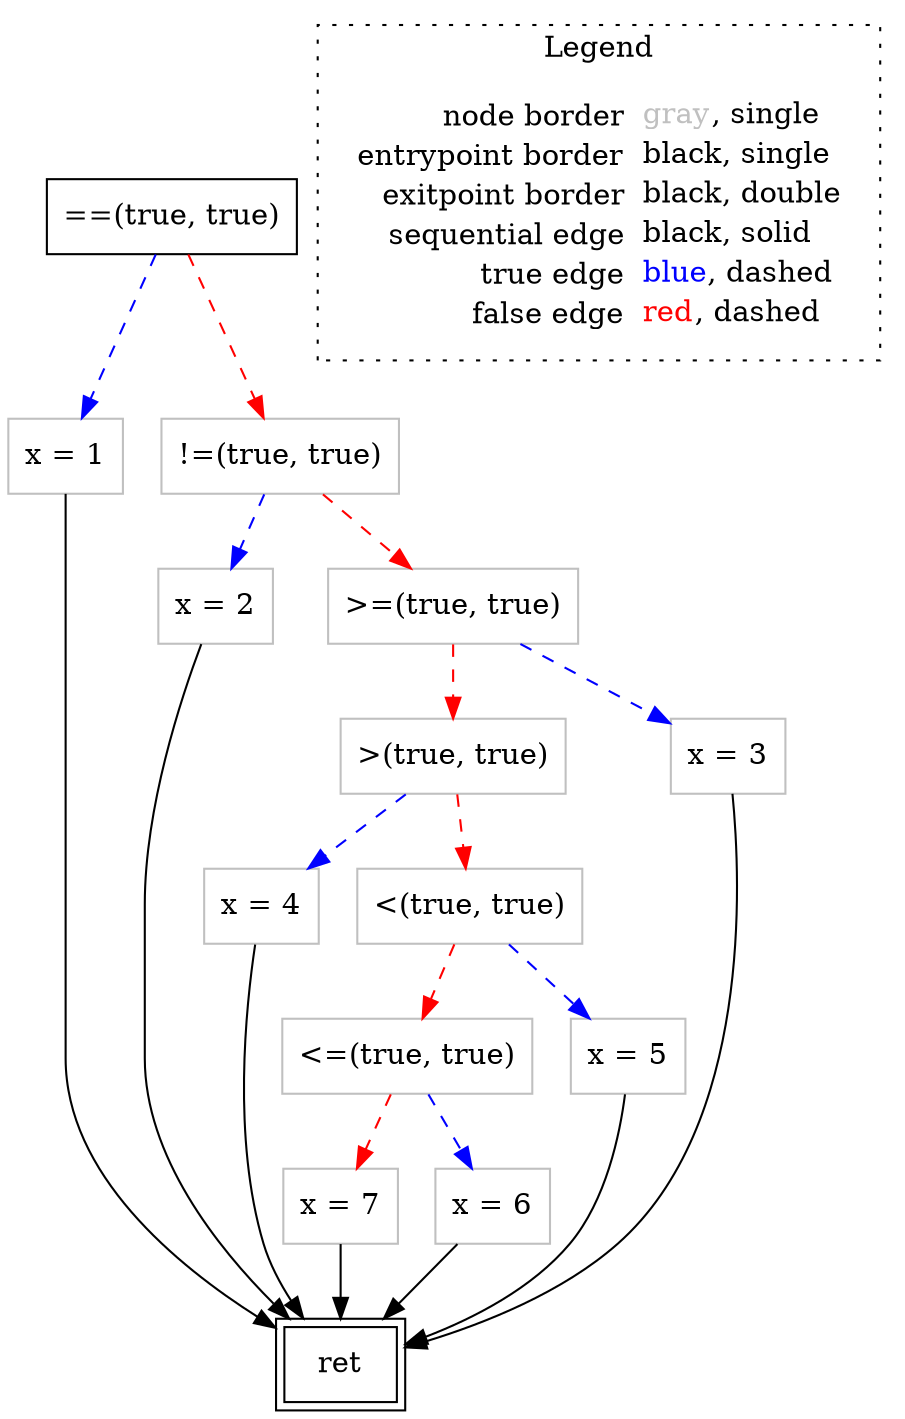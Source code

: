 digraph {
	"node0" [shape="rect",color="black",label=<==(true, true)>];
	"node1" [shape="rect",color="gray",label=<x = 4>];
	"node2" [shape="rect",color="gray",label=<&lt;=(true, true)>];
	"node3" [shape="rect",color="gray",label=<&lt;(true, true)>];
	"node4" [shape="rect",color="gray",label=<x = 1>];
	"node5" [shape="rect",color="black",peripheries="2",label=<ret>];
	"node6" [shape="rect",color="gray",label=<!=(true, true)>];
	"node7" [shape="rect",color="gray",label=<x = 7>];
	"node8" [shape="rect",color="gray",label=<x = 2>];
	"node9" [shape="rect",color="gray",label=<x = 6>];
	"node10" [shape="rect",color="gray",label=<&gt;(true, true)>];
	"node11" [shape="rect",color="gray",label=<x = 5>];
	"node12" [shape="rect",color="gray",label=<&gt;=(true, true)>];
	"node13" [shape="rect",color="gray",label=<x = 3>];
	"node1" -> "node5" [color="black"];
	"node2" -> "node9" [color="blue",style="dashed"];
	"node2" -> "node7" [color="red",style="dashed"];
	"node3" -> "node2" [color="red",style="dashed"];
	"node3" -> "node11" [color="blue",style="dashed"];
	"node4" -> "node5" [color="black"];
	"node0" -> "node4" [color="blue",style="dashed"];
	"node0" -> "node6" [color="red",style="dashed"];
	"node6" -> "node8" [color="blue",style="dashed"];
	"node6" -> "node12" [color="red",style="dashed"];
	"node7" -> "node5" [color="black"];
	"node8" -> "node5" [color="black"];
	"node9" -> "node5" [color="black"];
	"node10" -> "node1" [color="blue",style="dashed"];
	"node10" -> "node3" [color="red",style="dashed"];
	"node11" -> "node5" [color="black"];
	"node12" -> "node10" [color="red",style="dashed"];
	"node12" -> "node13" [color="blue",style="dashed"];
	"node13" -> "node5" [color="black"];
subgraph cluster_legend {
	label="Legend";
	style=dotted;
	node [shape=plaintext];
	"legend" [label=<<table border="0" cellpadding="2" cellspacing="0" cellborder="0"><tr><td align="right">node border&nbsp;</td><td align="left"><font color="gray">gray</font>, single</td></tr><tr><td align="right">entrypoint border&nbsp;</td><td align="left"><font color="black">black</font>, single</td></tr><tr><td align="right">exitpoint border&nbsp;</td><td align="left"><font color="black">black</font>, double</td></tr><tr><td align="right">sequential edge&nbsp;</td><td align="left"><font color="black">black</font>, solid</td></tr><tr><td align="right">true edge&nbsp;</td><td align="left"><font color="blue">blue</font>, dashed</td></tr><tr><td align="right">false edge&nbsp;</td><td align="left"><font color="red">red</font>, dashed</td></tr></table>>];
}

}
